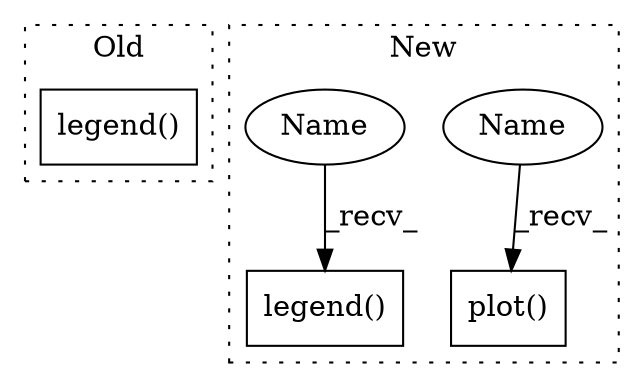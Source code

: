 digraph G {
subgraph cluster0 {
1 [label="legend()" a="75" s="1226" l="22" shape="box"];
label = "Old";
style="dotted";
}
subgraph cluster1 {
2 [label="plot()" a="75" s="1243,1262" l="9,36" shape="box"];
3 [label="legend()" a="75" s="1548" l="62" shape="box"];
4 [label="Name" a="87" s="1243" l="3" shape="ellipse"];
5 [label="Name" a="87" s="1548" l="3" shape="ellipse"];
label = "New";
style="dotted";
}
4 -> 2 [label="_recv_"];
5 -> 3 [label="_recv_"];
}